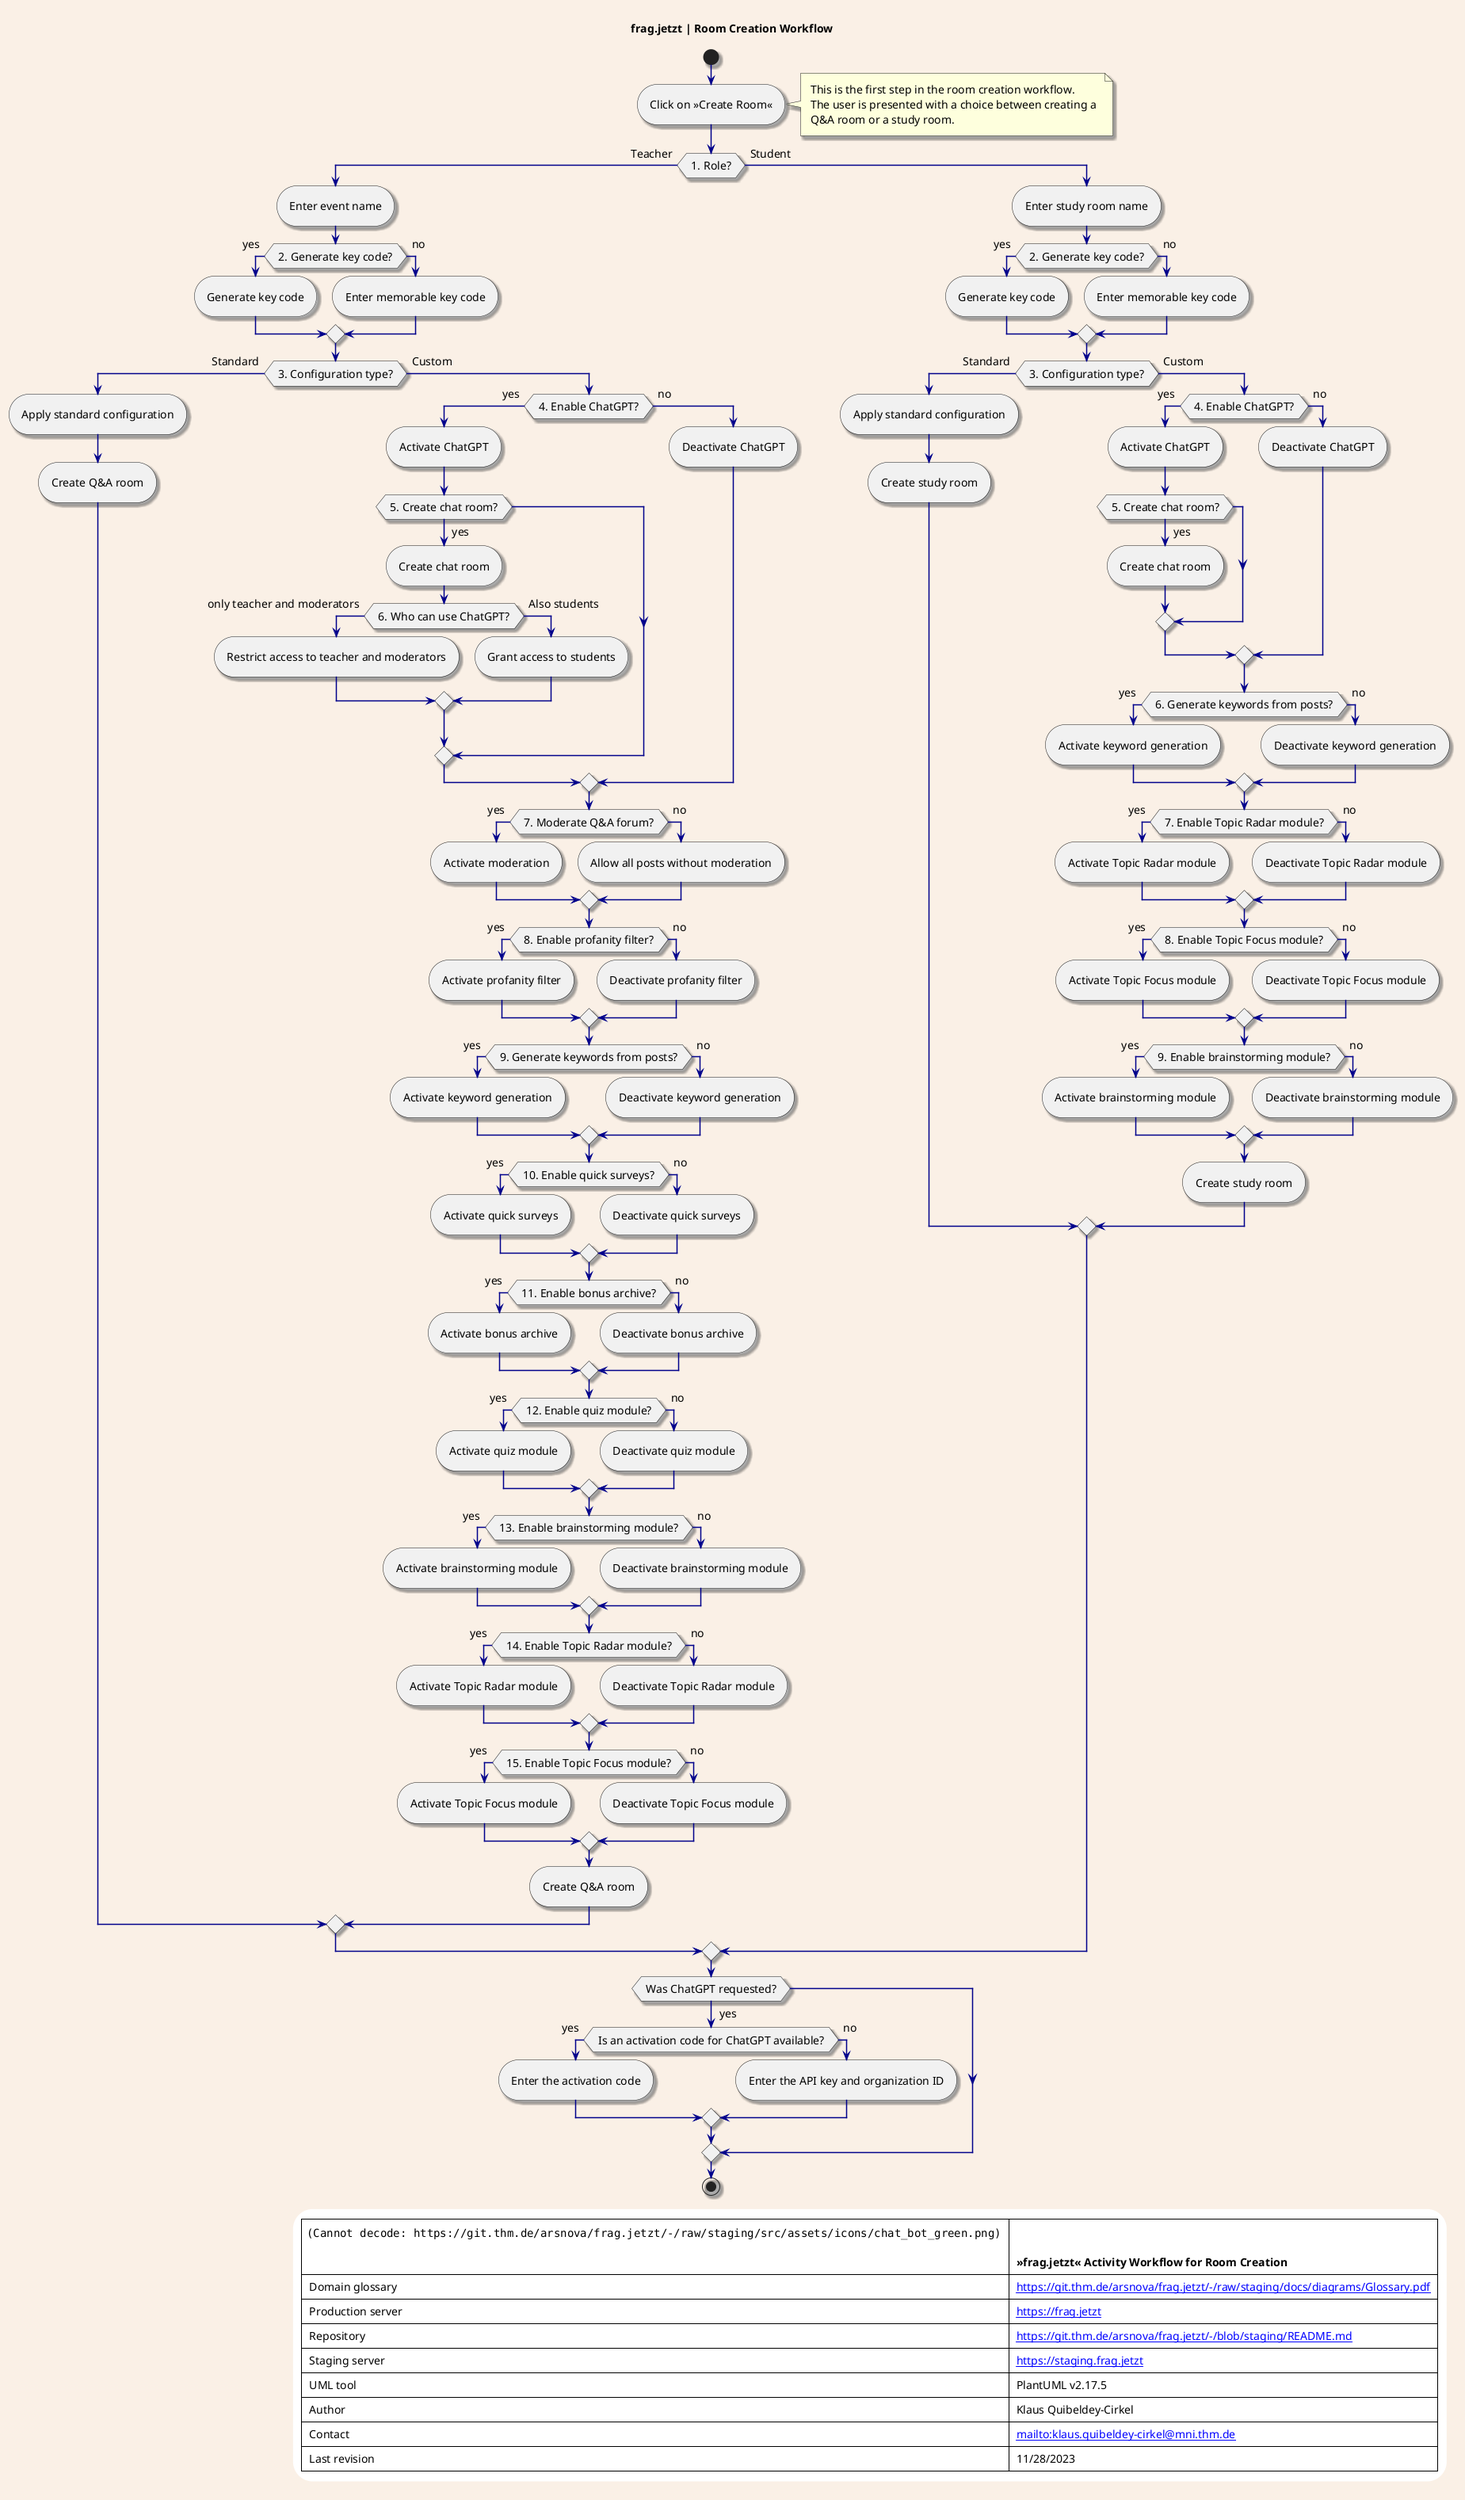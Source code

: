 @startuml room creation
title frag.jetzt | Room Creation Workflow

skinparam backgroundColor Linen
skinparam shadowing true
skinparam defaultFontSize 14
skinparam defaultFontName times new roman
skinparam Padding 6

' Additional skinparam settings
skinparam roundcorner 50
skinparam arrowColor DarkBlue
skinparam arrowThickness 1.5
skinparam LegendBackgroundColor White
skinparam LegendBorderThickness 0

start
:Click on »Create Room«;
note right
  This is the first step in the room creation workflow.
  The user is presented with a choice between creating a
  Q&A room or a study room.
end note

' Decision: Role
if (1. Role?) then (Teacher)
  :Enter event name;
  ' Decision: Key Code Generation
  if (2. Generate key code?) then (yes)
    :Generate key code;
  else (no)
    :Enter memorable key code;
  endif
  ' Decision: Configuration Type
  if (3. Configuration type?) then (Standard)
    :Apply standard configuration;
    :Create Q&A room;
  else (Custom)
    ' Further decisions for custom configuration
    ' Decision: ChatGPT Availability
    if (4. Enable ChatGPT?) then (yes)
      :Activate ChatGPT;
      ' Additional Decision: Chat Room
      if (5. Create chat room?) then (yes)
        :Create chat room;

        ' New query: ChatGPT Access
        if (6. Who can use ChatGPT?) then (only teacher and moderators)
          :Restrict access to teacher and moderators;
        else (Also students)
          :Grant access to students;
        endif

      endif
    else (no)
      :Deactivate ChatGPT;
    endif
    ' Decision: Q&A Forum Moderation
    if (7. Moderate Q&A forum?) then (yes)
      :Activate moderation;
    else (no)
      :Allow all posts without moderation;
    endif
    ' Decision: Profanity Filter
    if (8. Enable profanity filter?) then (yes)
      :Activate profanity filter;
    else (no)
      :Deactivate profanity filter;
    endif
    ' Decision: Keyword Generation
    if (9. Generate keywords from posts?) then (yes)
      :Activate keyword generation;
    else (no)
      :Deactivate keyword generation;
    endif
    ' Decision: Quick Surveys
    if (10. Enable quick surveys?) then (yes)
      :Activate quick surveys;
    else (no)
      :Deactivate quick surveys;
    endif
    ' Decision: Bonus Archive
    if (11. Enable bonus archive?) then (yes)
      :Activate bonus archive;
    else (no)
      :Deactivate bonus archive;
    endif
    ' Decision: Quiz Module
    if (12. Enable quiz module?) then (yes)
      :Activate quiz module;
    else (no)
      :Deactivate quiz module;
    endif
    ' Decision: Brainstorming Module
    if (13. Enable brainstorming module?) then (yes)
      :Activate brainstorming module;
    else (no)
      :Deactivate brainstorming module;
    endif
    ' Decision: Topic Radar Module
    if (14. Enable Topic Radar module?) then (yes)
      :Activate Topic Radar module;
    else (no)
      :Deactivate Topic Radar module;
    endif
    ' Decision: Topic Focus Module
    if (15. Enable Topic Focus module?) then (yes)
      :Activate Topic Focus module;
    else (no)
      :Deactivate Topic Focus module;
    endif
    :Create Q&A room;
  endif
else (Student)
  :Enter study room name;
  ' Decision: Key Code Generation
  if (2. Generate key code?) then (yes)
    :Generate key code;
  else (no)
    :Enter memorable key code;
  endif
  ' Decision: Configuration Type
  if (3. Configuration type?) then (Standard)
    :Apply standard configuration;
    :Create study room;
  else (Custom)
    ' Further decisions for custom configuration
    ' Decision: ChatGPT Availability
    if (4. Enable ChatGPT?) then (yes)
      :Activate ChatGPT;
      ' Additional Decision: Chat Room
      if (5. Create chat room?) then (yes)
        :Create chat room;
      endif
    else (no)
      :Deactivate ChatGPT;
    endif
    ' Decision: Keyword Generation
    if (6. Generate keywords from posts?) then (yes)
      :Activate keyword generation;
    else (no)
      :Deactivate keyword generation;
    endif
    ' Decision: Topic Radar Module
    if (7. Enable Topic Radar module?) then (yes)
      :Activate Topic Radar module;
    else (no)
      :Deactivate Topic Radar module;
    endif
    ' Decision: Topic Focus Module
    if (8. Enable Topic Focus module?) then (yes)
      :Activate Topic Focus module;
    else (no)
      :Deactivate Topic Focus module;
    endif
    ' Decision: Brainstorming Module
    if (9. Enable brainstorming module?) then (yes)
      :Activate brainstorming module;
    else (no)
      :Deactivate brainstorming module;
    endif
    :Create study room;
  endif
endif
' Decision: ChatGPT Availability
if (Was ChatGPT requested?) then (yes)
  ' New query: Activation code for ChatGPT
  if (Is an activation code for ChatGPT available?) then (yes)
    :Enter the activation code;
  else (no)
    :Enter the API key and organization ID;
  endif
endif
stop

legend right
|<img:https://git.thm.de/arsnova/frag.jetzt/-/raw/staging/src/assets/icons/chat_bot_green.png{scale=0.4}> |= \n\n »frag.jetzt« Activity Workflow for Room Creation |
| Domain glossary | [[https://git.thm.de/arsnova/frag.jetzt/-/raw/staging/docs/diagrams/Glossary.pdf]] |
| Production server | [[https://frag.jetzt]] |
| Repository | [[https://git.thm.de/arsnova/frag.jetzt/-/blob/staging/README.md]] |
| Staging server | [[https://staging.frag.jetzt]] |
| UML tool| PlantUML v2.17.5|
| Author| Klaus Quibeldey-Cirkel|
| Contact| [[mailto:klaus.quibeldey-cirkel@mni.thm.de]] |
| Last revision| 11/28/2023 |
end legend

@enduml
